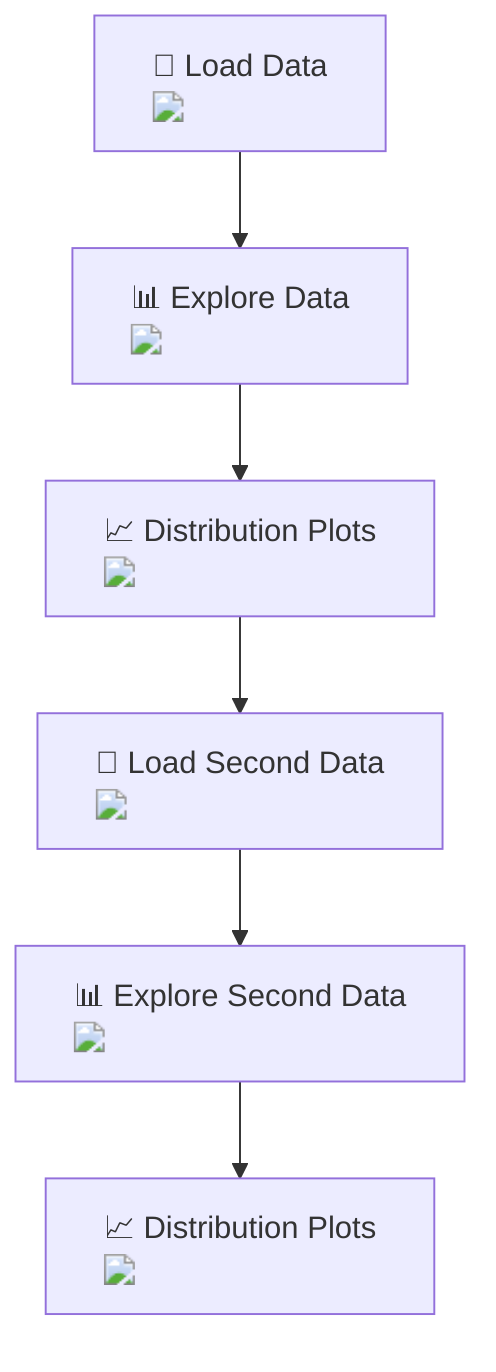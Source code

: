 graph TD;
    A["📂 Load Data <img src='file.svg' />"] --> B["📊 Explore Data <img src='table.svg' />"];
    B --> C["📈 Distribution Plots <img src='barplot_template.svg' />"];
    C --> D["📂 Load Second Data <img src='file.svg' />"];
    D --> E["📊 Explore Second Data <img src='table.svg' />"];
    E --> F["📈 Distribution Plots <img src='barplot_template.svg' />"];